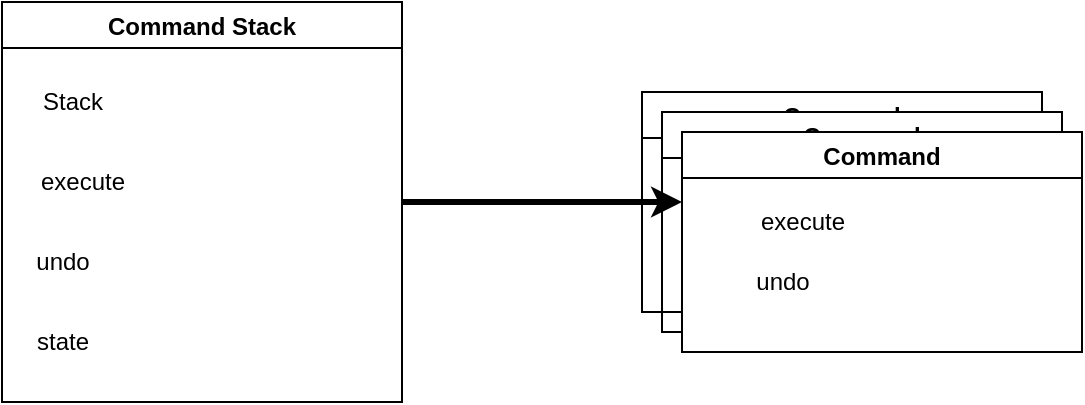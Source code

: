 <mxfile version="15.6.3" type="device" pages="2"><diagram id="yvN1Ll7qd6LB1rrfu9dN" name="Command"><mxGraphModel dx="2062" dy="1122" grid="1" gridSize="10" guides="1" tooltips="1" connect="1" arrows="1" fold="1" page="1" pageScale="1" pageWidth="827" pageHeight="1169" math="0" shadow="0"><root><mxCell id="0"/><mxCell id="1" parent="0"/><mxCell id="P4K2TTHWPSKjRgOK1Z7R-10" style="edgeStyle=orthogonalEdgeStyle;rounded=0;orthogonalLoop=1;jettySize=auto;html=1;strokeWidth=3;" parent="1" source="P4K2TTHWPSKjRgOK1Z7R-2" edge="1"><mxGeometry relative="1" as="geometry"><mxPoint x="450" y="320" as="targetPoint"/></mxGeometry></mxCell><mxCell id="P4K2TTHWPSKjRgOK1Z7R-2" value="Command Stack" style="swimlane;swimlaneFillColor=default;" parent="1" vertex="1"><mxGeometry x="110" y="220" width="200" height="200" as="geometry"/></mxCell><mxCell id="P4K2TTHWPSKjRgOK1Z7R-3" value="Stack&lt;br&gt;" style="text;html=1;align=center;verticalAlign=middle;resizable=0;points=[];autosize=1;strokeColor=none;fillColor=none;" parent="P4K2TTHWPSKjRgOK1Z7R-2" vertex="1"><mxGeometry x="10" y="40" width="50" height="20" as="geometry"/></mxCell><mxCell id="P4K2TTHWPSKjRgOK1Z7R-4" value="execute" style="text;html=1;align=center;verticalAlign=middle;resizable=0;points=[];autosize=1;strokeColor=none;fillColor=none;" parent="P4K2TTHWPSKjRgOK1Z7R-2" vertex="1"><mxGeometry x="10" y="80" width="60" height="20" as="geometry"/></mxCell><mxCell id="P4K2TTHWPSKjRgOK1Z7R-5" value="undo" style="text;html=1;align=center;verticalAlign=middle;resizable=0;points=[];autosize=1;strokeColor=none;fillColor=none;" parent="P4K2TTHWPSKjRgOK1Z7R-2" vertex="1"><mxGeometry x="10" y="120" width="40" height="20" as="geometry"/></mxCell><mxCell id="P4K2TTHWPSKjRgOK1Z7R-6" value="state" style="text;html=1;align=center;verticalAlign=middle;resizable=0;points=[];autosize=1;strokeColor=none;fillColor=none;" parent="P4K2TTHWPSKjRgOK1Z7R-2" vertex="1"><mxGeometry x="10" y="160" width="40" height="20" as="geometry"/></mxCell><mxCell id="P4K2TTHWPSKjRgOK1Z7R-7" value="Command" style="swimlane;" parent="1" vertex="1"><mxGeometry x="430" y="265" width="200" height="110" as="geometry"/></mxCell><mxCell id="P4K2TTHWPSKjRgOK1Z7R-8" value="Command" style="swimlane;" parent="1" vertex="1"><mxGeometry x="440" y="275" width="200" height="110" as="geometry"/></mxCell><mxCell id="P4K2TTHWPSKjRgOK1Z7R-9" value="Command" style="swimlane;labelBackgroundColor=white;glass=0;swimlaneFillColor=default;" parent="1" vertex="1"><mxGeometry x="450" y="285" width="200" height="110" as="geometry"><mxRectangle x="450" y="285" width="90" height="23" as="alternateBounds"/></mxGeometry></mxCell><mxCell id="P4K2TTHWPSKjRgOK1Z7R-11" value="execute" style="text;html=1;align=center;verticalAlign=middle;resizable=0;points=[];autosize=1;strokeColor=none;fillColor=none;" parent="P4K2TTHWPSKjRgOK1Z7R-9" vertex="1"><mxGeometry x="30" y="35" width="60" height="20" as="geometry"/></mxCell><mxCell id="P4K2TTHWPSKjRgOK1Z7R-12" value="undo" style="text;html=1;align=center;verticalAlign=middle;resizable=0;points=[];autosize=1;strokeColor=none;fillColor=none;" parent="P4K2TTHWPSKjRgOK1Z7R-9" vertex="1"><mxGeometry x="30" y="65" width="40" height="20" as="geometry"/></mxCell></root></mxGraphModel></diagram><diagram name="Memento" id="lO_bDk9OJwOSgRsY8TA5"><mxGraphModel dx="2062" dy="1122" grid="1" gridSize="10" guides="1" tooltips="1" connect="1" arrows="1" fold="1" page="1" pageScale="1" pageWidth="827" pageHeight="1169" math="0" shadow="0"><root><mxCell id="ERv0DA03hUCBQIy-rwxh-0"/><mxCell id="ERv0DA03hUCBQIy-rwxh-1" parent="ERv0DA03hUCBQIy-rwxh-0"/><mxCell id="ERv0DA03hUCBQIy-rwxh-3" value="Command Stack" style="swimlane;swimlaneFillColor=default;" vertex="1" parent="ERv0DA03hUCBQIy-rwxh-1"><mxGeometry x="110" y="230" width="200" height="200" as="geometry"/></mxCell><mxCell id="ERv0DA03hUCBQIy-rwxh-4" value="Stack&lt;br&gt;" style="text;html=1;align=center;verticalAlign=middle;resizable=0;points=[];autosize=1;strokeColor=none;fillColor=none;" vertex="1" parent="ERv0DA03hUCBQIy-rwxh-3"><mxGeometry x="10" y="40" width="50" height="20" as="geometry"/></mxCell><mxCell id="ERv0DA03hUCBQIy-rwxh-5" value="execute" style="text;html=1;align=center;verticalAlign=middle;resizable=0;points=[];autosize=1;strokeColor=none;fillColor=none;" vertex="1" parent="ERv0DA03hUCBQIy-rwxh-3"><mxGeometry x="10" y="80" width="60" height="20" as="geometry"/></mxCell><mxCell id="ERv0DA03hUCBQIy-rwxh-6" value="undo" style="text;html=1;align=center;verticalAlign=middle;resizable=0;points=[];autosize=1;strokeColor=none;fillColor=none;" vertex="1" parent="ERv0DA03hUCBQIy-rwxh-3"><mxGeometry x="10" y="120" width="40" height="20" as="geometry"/></mxCell><mxCell id="ERv0DA03hUCBQIy-rwxh-7" value="state" style="text;html=1;align=center;verticalAlign=middle;resizable=0;points=[];autosize=1;strokeColor=none;fillColor=none;" vertex="1" parent="ERv0DA03hUCBQIy-rwxh-3"><mxGeometry x="10" y="160" width="40" height="20" as="geometry"/></mxCell><mxCell id="ERv0DA03hUCBQIy-rwxh-13" value="" style="rounded=0;whiteSpace=wrap;html=1;" vertex="1" parent="ERv0DA03hUCBQIy-rwxh-1"><mxGeometry x="440" y="280" width="120" height="60" as="geometry"/></mxCell><mxCell id="ERv0DA03hUCBQIy-rwxh-14" value="" style="rounded=0;whiteSpace=wrap;html=1;" vertex="1" parent="ERv0DA03hUCBQIy-rwxh-1"><mxGeometry x="450" y="290" width="120" height="60" as="geometry"/></mxCell><mxCell id="ERv0DA03hUCBQIy-rwxh-15" value="Memento" style="rounded=0;whiteSpace=wrap;html=1;" vertex="1" parent="ERv0DA03hUCBQIy-rwxh-1"><mxGeometry x="460" y="300" width="120" height="60" as="geometry"/></mxCell><mxCell id="ERv0DA03hUCBQIy-rwxh-16" style="edgeStyle=orthogonalEdgeStyle;rounded=0;orthogonalLoop=1;jettySize=auto;html=1;strokeWidth=3;" edge="1" parent="ERv0DA03hUCBQIy-rwxh-1" source="ERv0DA03hUCBQIy-rwxh-3" target="ERv0DA03hUCBQIy-rwxh-15"><mxGeometry relative="1" as="geometry"/></mxCell></root></mxGraphModel></diagram></mxfile>